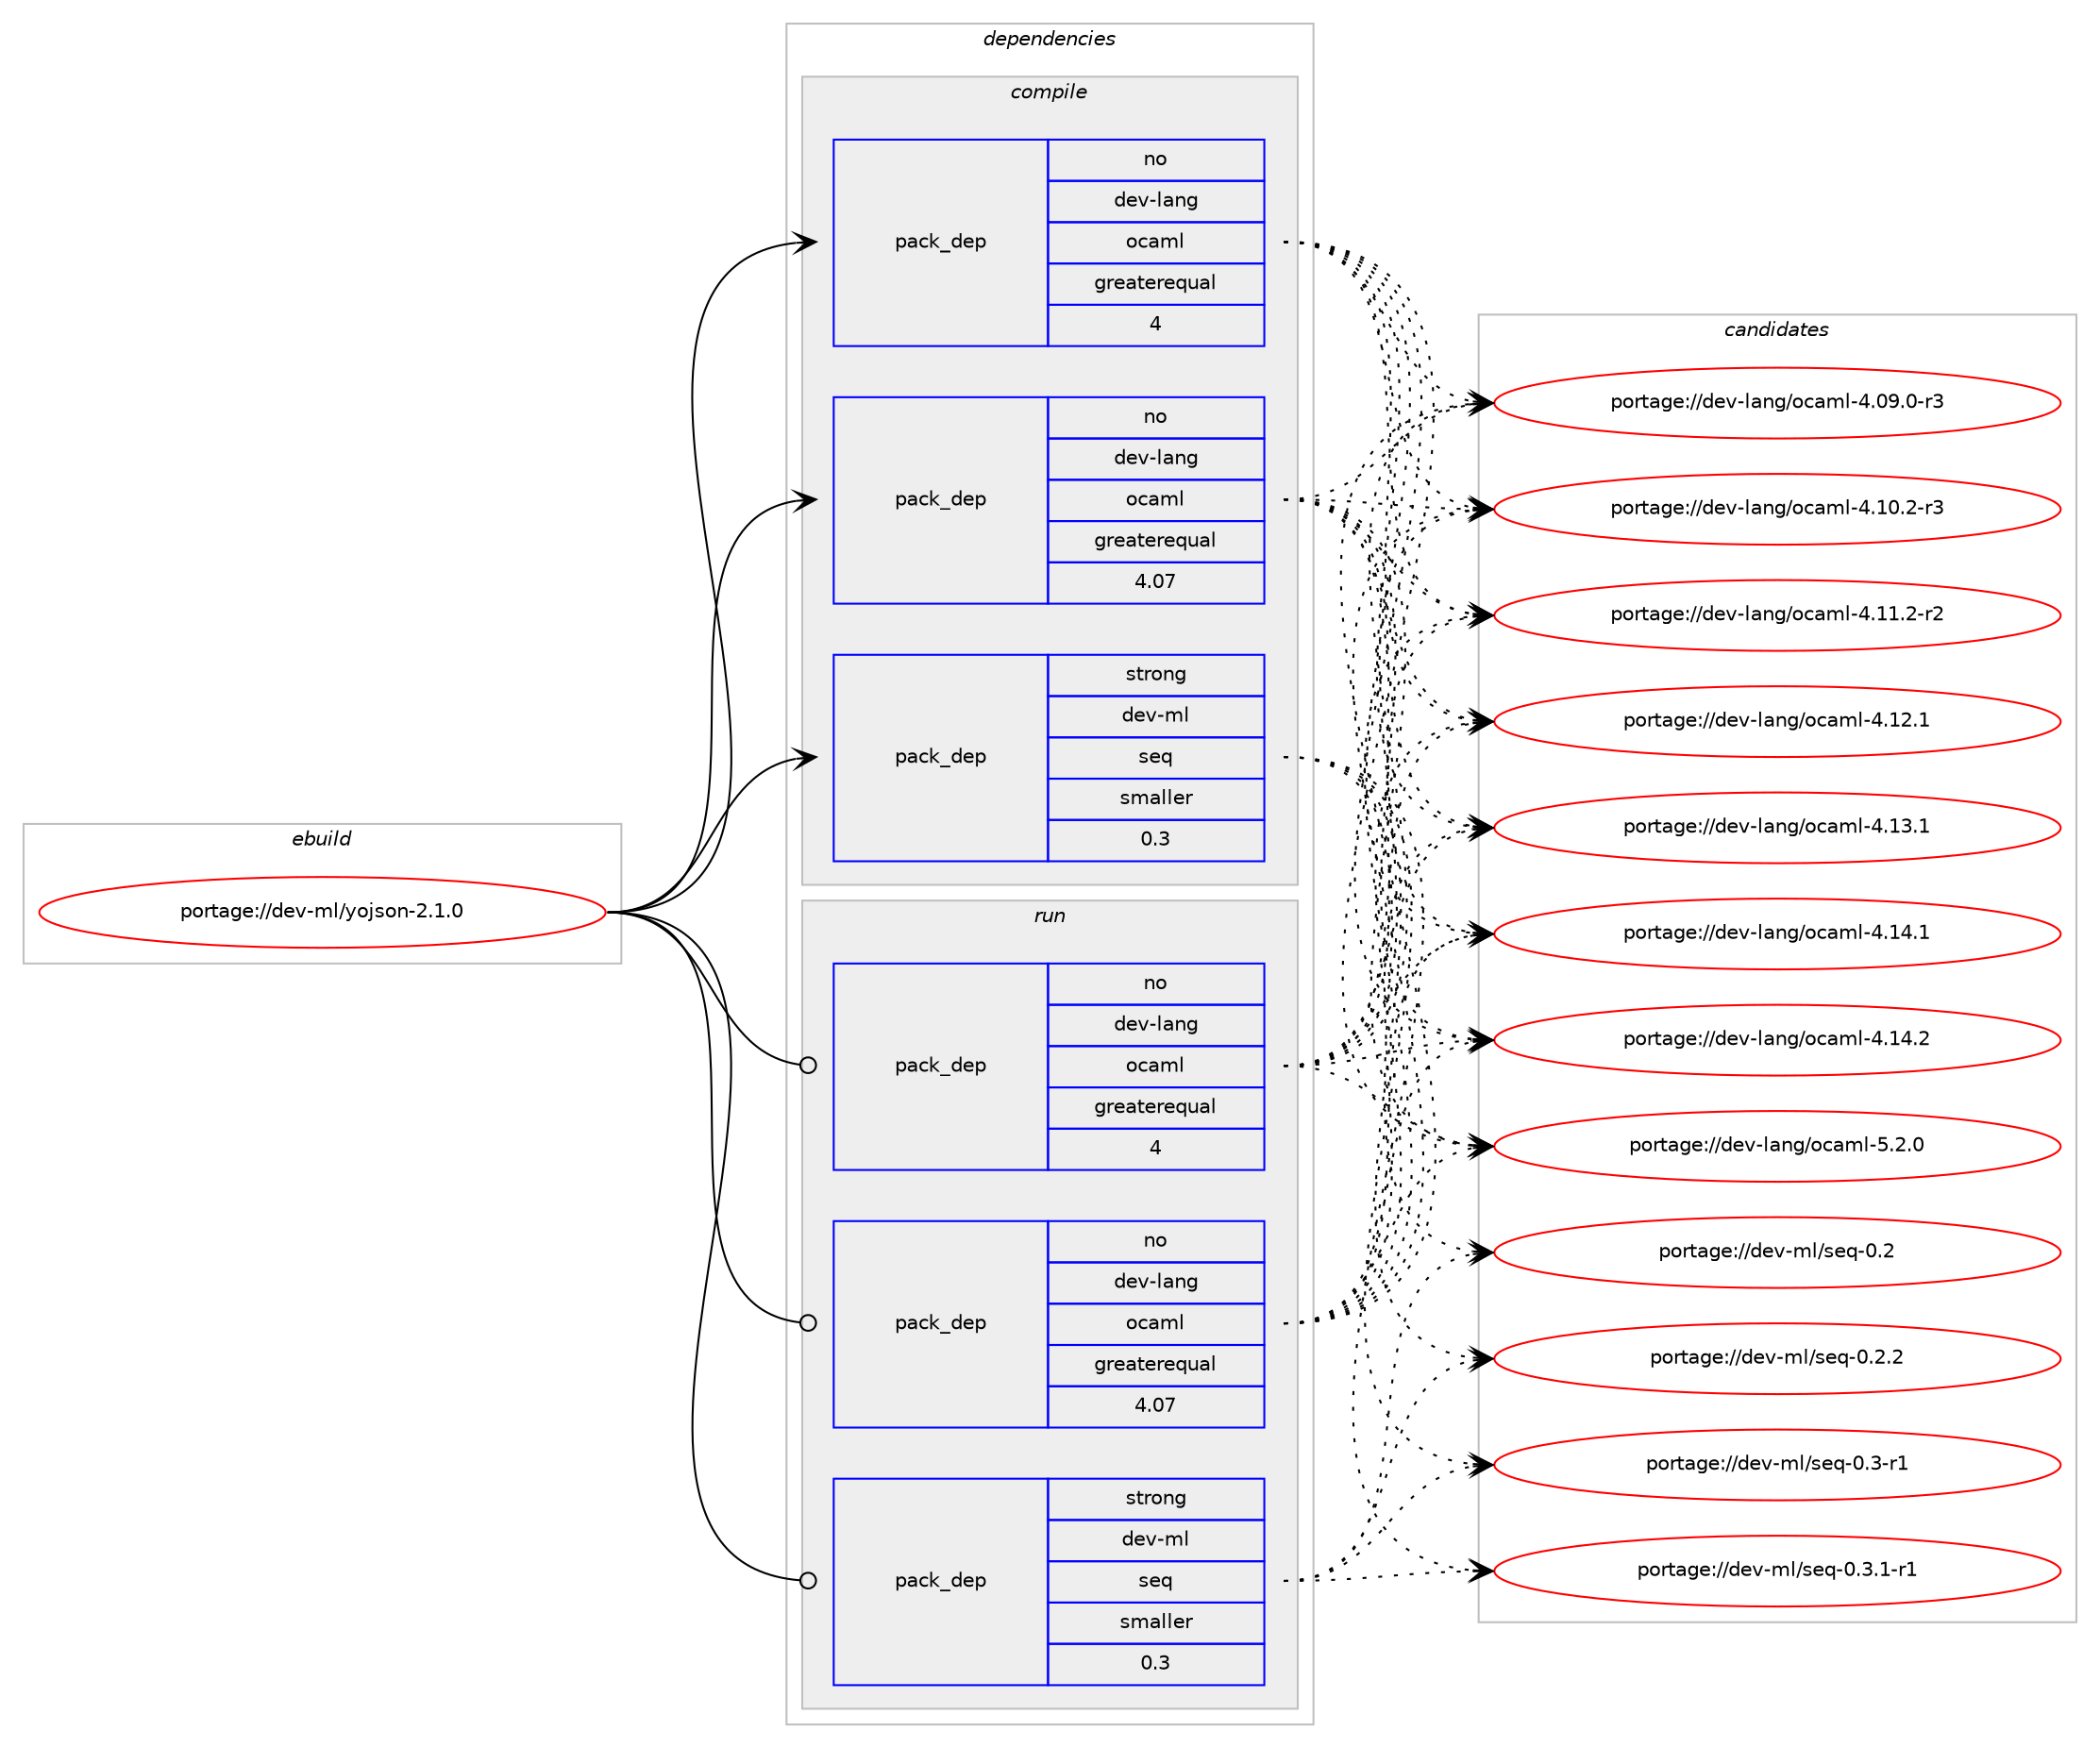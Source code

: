 digraph prolog {

# *************
# Graph options
# *************

newrank=true;
concentrate=true;
compound=true;
graph [rankdir=LR,fontname=Helvetica,fontsize=10,ranksep=1.5];#, ranksep=2.5, nodesep=0.2];
edge  [arrowhead=vee];
node  [fontname=Helvetica,fontsize=10];

# **********
# The ebuild
# **********

subgraph cluster_leftcol {
color=gray;
rank=same;
label=<<i>ebuild</i>>;
id [label="portage://dev-ml/yojson-2.1.0", color=red, width=4, href="../dev-ml/yojson-2.1.0.svg"];
}

# ****************
# The dependencies
# ****************

subgraph cluster_midcol {
color=gray;
label=<<i>dependencies</i>>;
subgraph cluster_compile {
fillcolor="#eeeeee";
style=filled;
label=<<i>compile</i>>;
subgraph pack32817 {
dependency62870 [label=<<TABLE BORDER="0" CELLBORDER="1" CELLSPACING="0" CELLPADDING="4" WIDTH="220"><TR><TD ROWSPAN="6" CELLPADDING="30">pack_dep</TD></TR><TR><TD WIDTH="110">no</TD></TR><TR><TD>dev-lang</TD></TR><TR><TD>ocaml</TD></TR><TR><TD>greaterequal</TD></TR><TR><TD>4</TD></TR></TABLE>>, shape=none, color=blue];
}
id:e -> dependency62870:w [weight=20,style="solid",arrowhead="vee"];
subgraph pack32818 {
dependency62871 [label=<<TABLE BORDER="0" CELLBORDER="1" CELLSPACING="0" CELLPADDING="4" WIDTH="220"><TR><TD ROWSPAN="6" CELLPADDING="30">pack_dep</TD></TR><TR><TD WIDTH="110">no</TD></TR><TR><TD>dev-lang</TD></TR><TR><TD>ocaml</TD></TR><TR><TD>greaterequal</TD></TR><TR><TD>4.07</TD></TR></TABLE>>, shape=none, color=blue];
}
id:e -> dependency62871:w [weight=20,style="solid",arrowhead="vee"];
# *** BEGIN UNKNOWN DEPENDENCY TYPE (TODO) ***
# id -> package_dependency(portage://dev-ml/yojson-2.1.0,install,no,dev-ml,dune,none,[,,],any_same_slot,[])
# *** END UNKNOWN DEPENDENCY TYPE (TODO) ***

subgraph pack32819 {
dependency62872 [label=<<TABLE BORDER="0" CELLBORDER="1" CELLSPACING="0" CELLPADDING="4" WIDTH="220"><TR><TD ROWSPAN="6" CELLPADDING="30">pack_dep</TD></TR><TR><TD WIDTH="110">strong</TD></TR><TR><TD>dev-ml</TD></TR><TR><TD>seq</TD></TR><TR><TD>smaller</TD></TR><TR><TD>0.3</TD></TR></TABLE>>, shape=none, color=blue];
}
id:e -> dependency62872:w [weight=20,style="solid",arrowhead="vee"];
}
subgraph cluster_compileandrun {
fillcolor="#eeeeee";
style=filled;
label=<<i>compile and run</i>>;
}
subgraph cluster_run {
fillcolor="#eeeeee";
style=filled;
label=<<i>run</i>>;
subgraph pack32820 {
dependency62873 [label=<<TABLE BORDER="0" CELLBORDER="1" CELLSPACING="0" CELLPADDING="4" WIDTH="220"><TR><TD ROWSPAN="6" CELLPADDING="30">pack_dep</TD></TR><TR><TD WIDTH="110">no</TD></TR><TR><TD>dev-lang</TD></TR><TR><TD>ocaml</TD></TR><TR><TD>greaterequal</TD></TR><TR><TD>4</TD></TR></TABLE>>, shape=none, color=blue];
}
id:e -> dependency62873:w [weight=20,style="solid",arrowhead="odot"];
subgraph pack32821 {
dependency62874 [label=<<TABLE BORDER="0" CELLBORDER="1" CELLSPACING="0" CELLPADDING="4" WIDTH="220"><TR><TD ROWSPAN="6" CELLPADDING="30">pack_dep</TD></TR><TR><TD WIDTH="110">no</TD></TR><TR><TD>dev-lang</TD></TR><TR><TD>ocaml</TD></TR><TR><TD>greaterequal</TD></TR><TR><TD>4.07</TD></TR></TABLE>>, shape=none, color=blue];
}
id:e -> dependency62874:w [weight=20,style="solid",arrowhead="odot"];
# *** BEGIN UNKNOWN DEPENDENCY TYPE (TODO) ***
# id -> package_dependency(portage://dev-ml/yojson-2.1.0,run,no,dev-ml,dune,none,[,,],any_same_slot,[])
# *** END UNKNOWN DEPENDENCY TYPE (TODO) ***

subgraph pack32822 {
dependency62875 [label=<<TABLE BORDER="0" CELLBORDER="1" CELLSPACING="0" CELLPADDING="4" WIDTH="220"><TR><TD ROWSPAN="6" CELLPADDING="30">pack_dep</TD></TR><TR><TD WIDTH="110">strong</TD></TR><TR><TD>dev-ml</TD></TR><TR><TD>seq</TD></TR><TR><TD>smaller</TD></TR><TR><TD>0.3</TD></TR></TABLE>>, shape=none, color=blue];
}
id:e -> dependency62875:w [weight=20,style="solid",arrowhead="odot"];
}
}

# **************
# The candidates
# **************

subgraph cluster_choices {
rank=same;
color=gray;
label=<<i>candidates</i>>;

subgraph choice32817 {
color=black;
nodesep=1;
choice1001011184510897110103471119997109108455246485746484511451 [label="portage://dev-lang/ocaml-4.09.0-r3", color=red, width=4,href="../dev-lang/ocaml-4.09.0-r3.svg"];
choice1001011184510897110103471119997109108455246494846504511451 [label="portage://dev-lang/ocaml-4.10.2-r3", color=red, width=4,href="../dev-lang/ocaml-4.10.2-r3.svg"];
choice1001011184510897110103471119997109108455246494946504511450 [label="portage://dev-lang/ocaml-4.11.2-r2", color=red, width=4,href="../dev-lang/ocaml-4.11.2-r2.svg"];
choice100101118451089711010347111999710910845524649504649 [label="portage://dev-lang/ocaml-4.12.1", color=red, width=4,href="../dev-lang/ocaml-4.12.1.svg"];
choice100101118451089711010347111999710910845524649514649 [label="portage://dev-lang/ocaml-4.13.1", color=red, width=4,href="../dev-lang/ocaml-4.13.1.svg"];
choice100101118451089711010347111999710910845524649524649 [label="portage://dev-lang/ocaml-4.14.1", color=red, width=4,href="../dev-lang/ocaml-4.14.1.svg"];
choice100101118451089711010347111999710910845524649524650 [label="portage://dev-lang/ocaml-4.14.2", color=red, width=4,href="../dev-lang/ocaml-4.14.2.svg"];
choice1001011184510897110103471119997109108455346504648 [label="portage://dev-lang/ocaml-5.2.0", color=red, width=4,href="../dev-lang/ocaml-5.2.0.svg"];
dependency62870:e -> choice1001011184510897110103471119997109108455246485746484511451:w [style=dotted,weight="100"];
dependency62870:e -> choice1001011184510897110103471119997109108455246494846504511451:w [style=dotted,weight="100"];
dependency62870:e -> choice1001011184510897110103471119997109108455246494946504511450:w [style=dotted,weight="100"];
dependency62870:e -> choice100101118451089711010347111999710910845524649504649:w [style=dotted,weight="100"];
dependency62870:e -> choice100101118451089711010347111999710910845524649514649:w [style=dotted,weight="100"];
dependency62870:e -> choice100101118451089711010347111999710910845524649524649:w [style=dotted,weight="100"];
dependency62870:e -> choice100101118451089711010347111999710910845524649524650:w [style=dotted,weight="100"];
dependency62870:e -> choice1001011184510897110103471119997109108455346504648:w [style=dotted,weight="100"];
}
subgraph choice32818 {
color=black;
nodesep=1;
choice1001011184510897110103471119997109108455246485746484511451 [label="portage://dev-lang/ocaml-4.09.0-r3", color=red, width=4,href="../dev-lang/ocaml-4.09.0-r3.svg"];
choice1001011184510897110103471119997109108455246494846504511451 [label="portage://dev-lang/ocaml-4.10.2-r3", color=red, width=4,href="../dev-lang/ocaml-4.10.2-r3.svg"];
choice1001011184510897110103471119997109108455246494946504511450 [label="portage://dev-lang/ocaml-4.11.2-r2", color=red, width=4,href="../dev-lang/ocaml-4.11.2-r2.svg"];
choice100101118451089711010347111999710910845524649504649 [label="portage://dev-lang/ocaml-4.12.1", color=red, width=4,href="../dev-lang/ocaml-4.12.1.svg"];
choice100101118451089711010347111999710910845524649514649 [label="portage://dev-lang/ocaml-4.13.1", color=red, width=4,href="../dev-lang/ocaml-4.13.1.svg"];
choice100101118451089711010347111999710910845524649524649 [label="portage://dev-lang/ocaml-4.14.1", color=red, width=4,href="../dev-lang/ocaml-4.14.1.svg"];
choice100101118451089711010347111999710910845524649524650 [label="portage://dev-lang/ocaml-4.14.2", color=red, width=4,href="../dev-lang/ocaml-4.14.2.svg"];
choice1001011184510897110103471119997109108455346504648 [label="portage://dev-lang/ocaml-5.2.0", color=red, width=4,href="../dev-lang/ocaml-5.2.0.svg"];
dependency62871:e -> choice1001011184510897110103471119997109108455246485746484511451:w [style=dotted,weight="100"];
dependency62871:e -> choice1001011184510897110103471119997109108455246494846504511451:w [style=dotted,weight="100"];
dependency62871:e -> choice1001011184510897110103471119997109108455246494946504511450:w [style=dotted,weight="100"];
dependency62871:e -> choice100101118451089711010347111999710910845524649504649:w [style=dotted,weight="100"];
dependency62871:e -> choice100101118451089711010347111999710910845524649514649:w [style=dotted,weight="100"];
dependency62871:e -> choice100101118451089711010347111999710910845524649524649:w [style=dotted,weight="100"];
dependency62871:e -> choice100101118451089711010347111999710910845524649524650:w [style=dotted,weight="100"];
dependency62871:e -> choice1001011184510897110103471119997109108455346504648:w [style=dotted,weight="100"];
}
subgraph choice32819 {
color=black;
nodesep=1;
choice100101118451091084711510111345484650 [label="portage://dev-ml/seq-0.2", color=red, width=4,href="../dev-ml/seq-0.2.svg"];
choice1001011184510910847115101113454846504650 [label="portage://dev-ml/seq-0.2.2", color=red, width=4,href="../dev-ml/seq-0.2.2.svg"];
choice1001011184510910847115101113454846514511449 [label="portage://dev-ml/seq-0.3-r1", color=red, width=4,href="../dev-ml/seq-0.3-r1.svg"];
choice10010111845109108471151011134548465146494511449 [label="portage://dev-ml/seq-0.3.1-r1", color=red, width=4,href="../dev-ml/seq-0.3.1-r1.svg"];
dependency62872:e -> choice100101118451091084711510111345484650:w [style=dotted,weight="100"];
dependency62872:e -> choice1001011184510910847115101113454846504650:w [style=dotted,weight="100"];
dependency62872:e -> choice1001011184510910847115101113454846514511449:w [style=dotted,weight="100"];
dependency62872:e -> choice10010111845109108471151011134548465146494511449:w [style=dotted,weight="100"];
}
subgraph choice32820 {
color=black;
nodesep=1;
choice1001011184510897110103471119997109108455246485746484511451 [label="portage://dev-lang/ocaml-4.09.0-r3", color=red, width=4,href="../dev-lang/ocaml-4.09.0-r3.svg"];
choice1001011184510897110103471119997109108455246494846504511451 [label="portage://dev-lang/ocaml-4.10.2-r3", color=red, width=4,href="../dev-lang/ocaml-4.10.2-r3.svg"];
choice1001011184510897110103471119997109108455246494946504511450 [label="portage://dev-lang/ocaml-4.11.2-r2", color=red, width=4,href="../dev-lang/ocaml-4.11.2-r2.svg"];
choice100101118451089711010347111999710910845524649504649 [label="portage://dev-lang/ocaml-4.12.1", color=red, width=4,href="../dev-lang/ocaml-4.12.1.svg"];
choice100101118451089711010347111999710910845524649514649 [label="portage://dev-lang/ocaml-4.13.1", color=red, width=4,href="../dev-lang/ocaml-4.13.1.svg"];
choice100101118451089711010347111999710910845524649524649 [label="portage://dev-lang/ocaml-4.14.1", color=red, width=4,href="../dev-lang/ocaml-4.14.1.svg"];
choice100101118451089711010347111999710910845524649524650 [label="portage://dev-lang/ocaml-4.14.2", color=red, width=4,href="../dev-lang/ocaml-4.14.2.svg"];
choice1001011184510897110103471119997109108455346504648 [label="portage://dev-lang/ocaml-5.2.0", color=red, width=4,href="../dev-lang/ocaml-5.2.0.svg"];
dependency62873:e -> choice1001011184510897110103471119997109108455246485746484511451:w [style=dotted,weight="100"];
dependency62873:e -> choice1001011184510897110103471119997109108455246494846504511451:w [style=dotted,weight="100"];
dependency62873:e -> choice1001011184510897110103471119997109108455246494946504511450:w [style=dotted,weight="100"];
dependency62873:e -> choice100101118451089711010347111999710910845524649504649:w [style=dotted,weight="100"];
dependency62873:e -> choice100101118451089711010347111999710910845524649514649:w [style=dotted,weight="100"];
dependency62873:e -> choice100101118451089711010347111999710910845524649524649:w [style=dotted,weight="100"];
dependency62873:e -> choice100101118451089711010347111999710910845524649524650:w [style=dotted,weight="100"];
dependency62873:e -> choice1001011184510897110103471119997109108455346504648:w [style=dotted,weight="100"];
}
subgraph choice32821 {
color=black;
nodesep=1;
choice1001011184510897110103471119997109108455246485746484511451 [label="portage://dev-lang/ocaml-4.09.0-r3", color=red, width=4,href="../dev-lang/ocaml-4.09.0-r3.svg"];
choice1001011184510897110103471119997109108455246494846504511451 [label="portage://dev-lang/ocaml-4.10.2-r3", color=red, width=4,href="../dev-lang/ocaml-4.10.2-r3.svg"];
choice1001011184510897110103471119997109108455246494946504511450 [label="portage://dev-lang/ocaml-4.11.2-r2", color=red, width=4,href="../dev-lang/ocaml-4.11.2-r2.svg"];
choice100101118451089711010347111999710910845524649504649 [label="portage://dev-lang/ocaml-4.12.1", color=red, width=4,href="../dev-lang/ocaml-4.12.1.svg"];
choice100101118451089711010347111999710910845524649514649 [label="portage://dev-lang/ocaml-4.13.1", color=red, width=4,href="../dev-lang/ocaml-4.13.1.svg"];
choice100101118451089711010347111999710910845524649524649 [label="portage://dev-lang/ocaml-4.14.1", color=red, width=4,href="../dev-lang/ocaml-4.14.1.svg"];
choice100101118451089711010347111999710910845524649524650 [label="portage://dev-lang/ocaml-4.14.2", color=red, width=4,href="../dev-lang/ocaml-4.14.2.svg"];
choice1001011184510897110103471119997109108455346504648 [label="portage://dev-lang/ocaml-5.2.0", color=red, width=4,href="../dev-lang/ocaml-5.2.0.svg"];
dependency62874:e -> choice1001011184510897110103471119997109108455246485746484511451:w [style=dotted,weight="100"];
dependency62874:e -> choice1001011184510897110103471119997109108455246494846504511451:w [style=dotted,weight="100"];
dependency62874:e -> choice1001011184510897110103471119997109108455246494946504511450:w [style=dotted,weight="100"];
dependency62874:e -> choice100101118451089711010347111999710910845524649504649:w [style=dotted,weight="100"];
dependency62874:e -> choice100101118451089711010347111999710910845524649514649:w [style=dotted,weight="100"];
dependency62874:e -> choice100101118451089711010347111999710910845524649524649:w [style=dotted,weight="100"];
dependency62874:e -> choice100101118451089711010347111999710910845524649524650:w [style=dotted,weight="100"];
dependency62874:e -> choice1001011184510897110103471119997109108455346504648:w [style=dotted,weight="100"];
}
subgraph choice32822 {
color=black;
nodesep=1;
choice100101118451091084711510111345484650 [label="portage://dev-ml/seq-0.2", color=red, width=4,href="../dev-ml/seq-0.2.svg"];
choice1001011184510910847115101113454846504650 [label="portage://dev-ml/seq-0.2.2", color=red, width=4,href="../dev-ml/seq-0.2.2.svg"];
choice1001011184510910847115101113454846514511449 [label="portage://dev-ml/seq-0.3-r1", color=red, width=4,href="../dev-ml/seq-0.3-r1.svg"];
choice10010111845109108471151011134548465146494511449 [label="portage://dev-ml/seq-0.3.1-r1", color=red, width=4,href="../dev-ml/seq-0.3.1-r1.svg"];
dependency62875:e -> choice100101118451091084711510111345484650:w [style=dotted,weight="100"];
dependency62875:e -> choice1001011184510910847115101113454846504650:w [style=dotted,weight="100"];
dependency62875:e -> choice1001011184510910847115101113454846514511449:w [style=dotted,weight="100"];
dependency62875:e -> choice10010111845109108471151011134548465146494511449:w [style=dotted,weight="100"];
}
}

}

